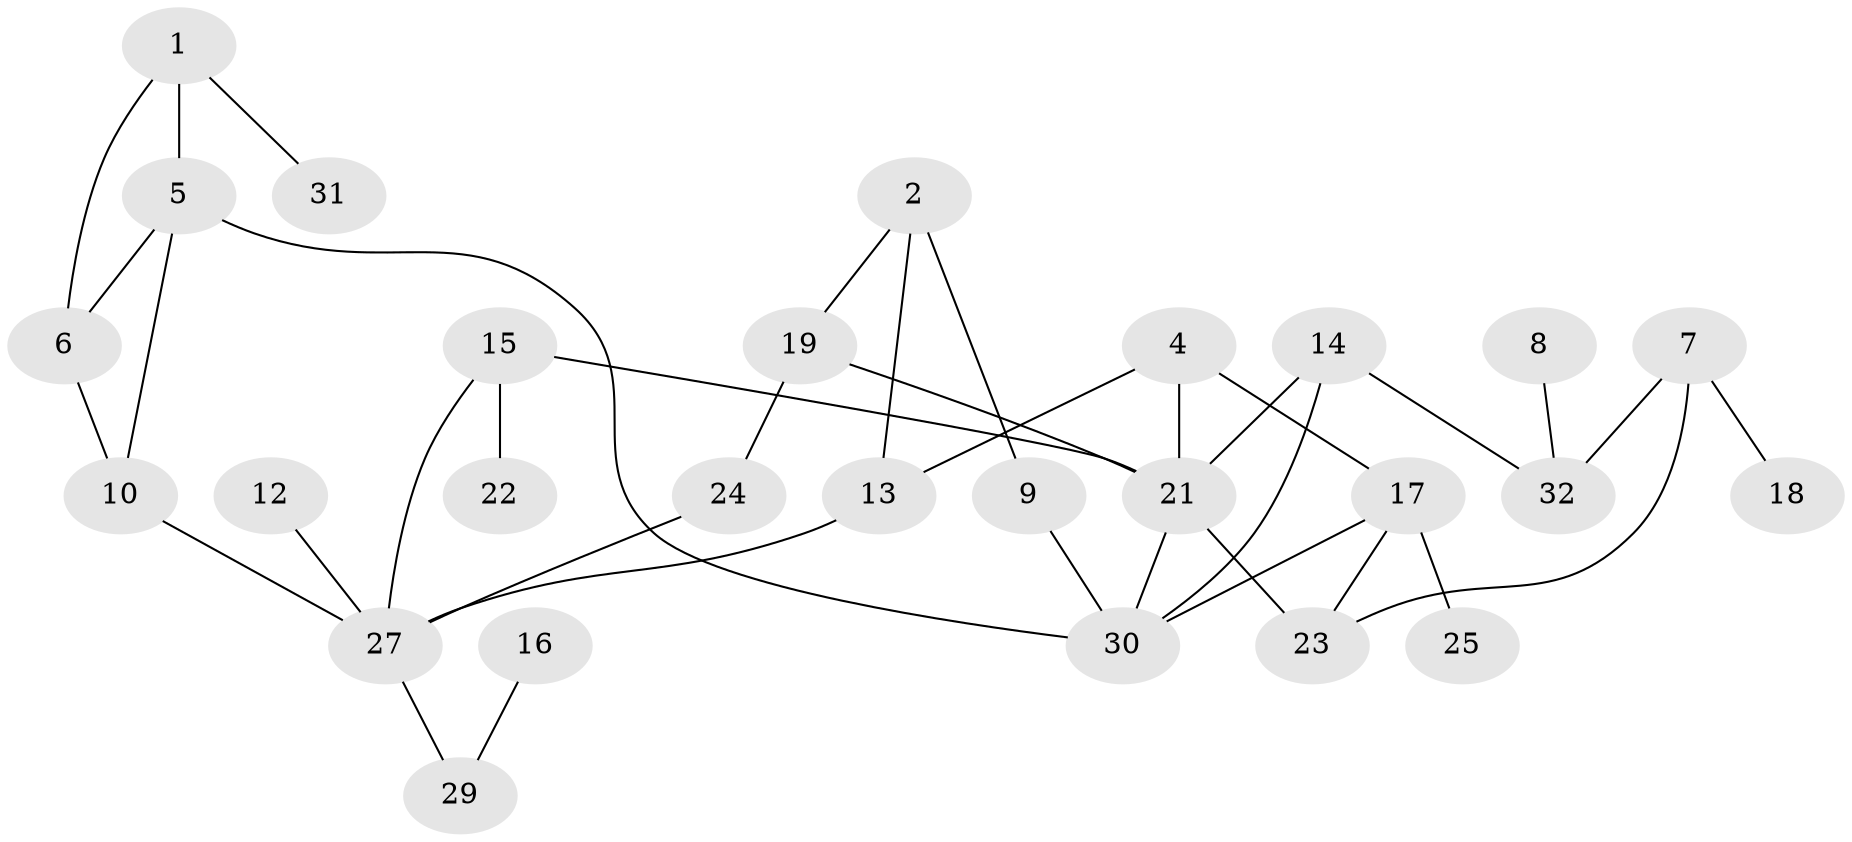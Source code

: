 // original degree distribution, {1: 0.24615384615384617, 2: 0.26153846153846155, 4: 0.16923076923076924, 3: 0.2153846153846154, 0: 0.07692307692307693, 5: 0.03076923076923077}
// Generated by graph-tools (version 1.1) at 2025/33/03/09/25 02:33:24]
// undirected, 27 vertices, 37 edges
graph export_dot {
graph [start="1"]
  node [color=gray90,style=filled];
  1;
  2;
  4;
  5;
  6;
  7;
  8;
  9;
  10;
  12;
  13;
  14;
  15;
  16;
  17;
  18;
  19;
  21;
  22;
  23;
  24;
  25;
  27;
  29;
  30;
  31;
  32;
  1 -- 5 [weight=1.0];
  1 -- 6 [weight=1.0];
  1 -- 31 [weight=1.0];
  2 -- 9 [weight=1.0];
  2 -- 13 [weight=1.0];
  2 -- 19 [weight=1.0];
  4 -- 13 [weight=2.0];
  4 -- 17 [weight=1.0];
  4 -- 21 [weight=3.0];
  5 -- 6 [weight=1.0];
  5 -- 10 [weight=2.0];
  5 -- 30 [weight=1.0];
  6 -- 10 [weight=1.0];
  7 -- 18 [weight=1.0];
  7 -- 23 [weight=1.0];
  7 -- 32 [weight=1.0];
  8 -- 32 [weight=1.0];
  9 -- 30 [weight=2.0];
  10 -- 27 [weight=1.0];
  12 -- 27 [weight=1.0];
  13 -- 27 [weight=1.0];
  14 -- 21 [weight=1.0];
  14 -- 30 [weight=1.0];
  14 -- 32 [weight=1.0];
  15 -- 21 [weight=1.0];
  15 -- 22 [weight=1.0];
  15 -- 27 [weight=1.0];
  16 -- 29 [weight=1.0];
  17 -- 23 [weight=1.0];
  17 -- 25 [weight=1.0];
  17 -- 30 [weight=1.0];
  19 -- 21 [weight=1.0];
  19 -- 24 [weight=1.0];
  21 -- 23 [weight=1.0];
  21 -- 30 [weight=1.0];
  24 -- 27 [weight=1.0];
  27 -- 29 [weight=1.0];
}
